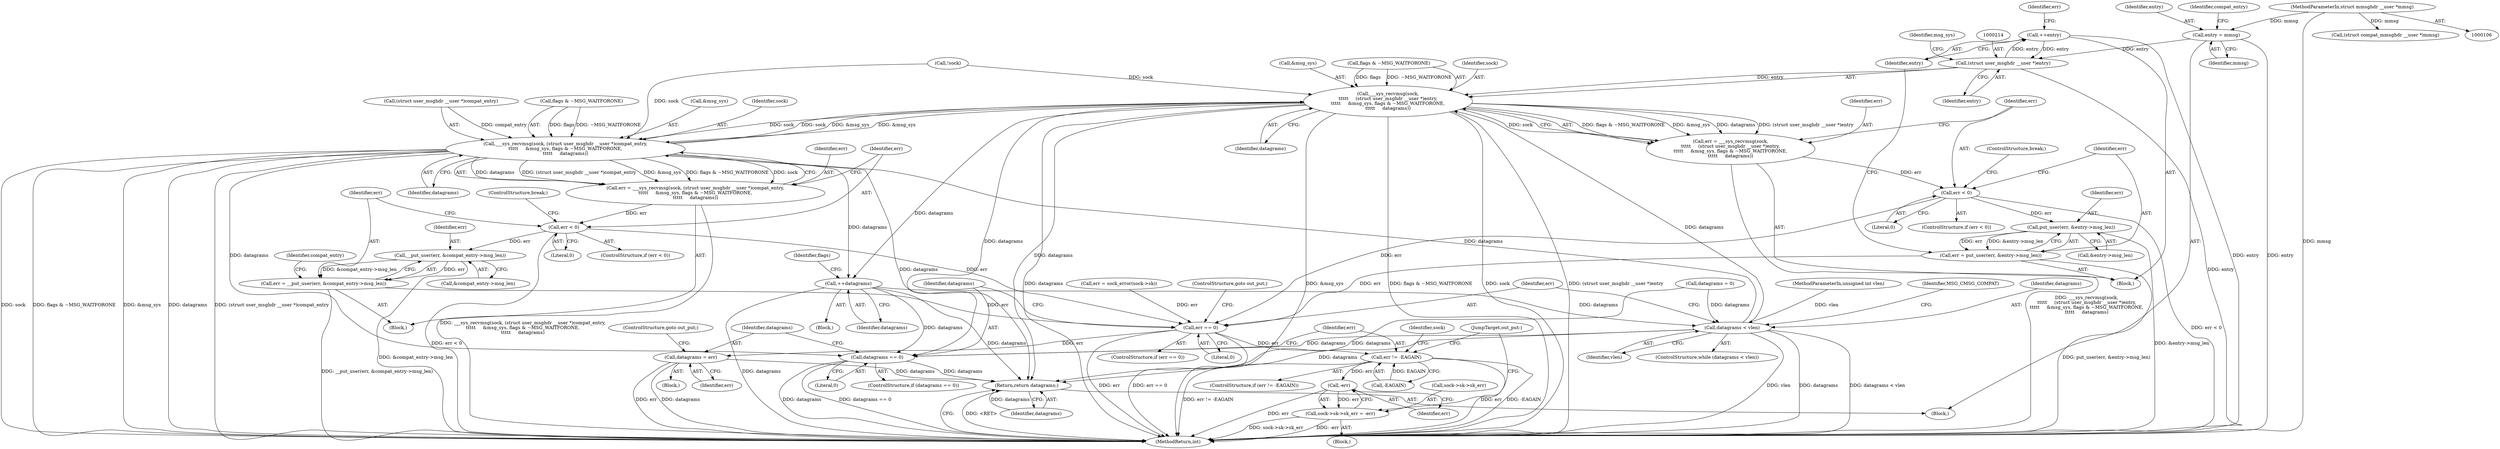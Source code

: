 digraph "0_linux_34b88a68f26a75e4fded796f1a49c40f82234b7d@pointer" {
"1000235" [label="(Call,++entry)"];
"1000213" [label="(Call,(struct user_msghdr __user *)entry)"];
"1000235" [label="(Call,++entry)"];
"1000161" [label="(Call,entry = mmsg)"];
"1000108" [label="(MethodParameterIn,struct mmsghdr __user *mmsg)"];
"1000211" [label="(Call,___sys_recvmsg(sock,\n\t\t\t\t\t     (struct user_msghdr __user *)entry,\n\t\t\t\t\t     &msg_sys, flags & ~MSG_WAITFORONE,\n\t\t\t\t\t     datagrams))"];
"1000181" [label="(Call,___sys_recvmsg(sock, (struct user_msghdr __user *)compat_entry,\n\t\t\t\t\t     &msg_sys, flags & ~MSG_WAITFORONE,\n\t\t\t\t\t     datagrams))"];
"1000179" [label="(Call,err = ___sys_recvmsg(sock, (struct user_msghdr __user *)compat_entry,\n\t\t\t\t\t     &msg_sys, flags & ~MSG_WAITFORONE,\n\t\t\t\t\t     datagrams))"];
"1000193" [label="(Call,err < 0)"];
"1000199" [label="(Call,__put_user(err, &compat_entry->msg_len))"];
"1000197" [label="(Call,err = __put_user(err, &compat_entry->msg_len))"];
"1000300" [label="(Call,err == 0)"];
"1000309" [label="(Call,datagrams = err)"];
"1000333" [label="(Return,return datagrams;)"];
"1000314" [label="(Call,err != -EAGAIN)"];
"1000325" [label="(Call,-err)"];
"1000319" [label="(Call,sock->sk->sk_err = -err)"];
"1000240" [label="(Call,++datagrams)"];
"1000170" [label="(Call,datagrams < vlen)"];
"1000305" [label="(Call,datagrams == 0)"];
"1000209" [label="(Call,err = ___sys_recvmsg(sock,\n\t\t\t\t\t     (struct user_msghdr __user *)entry,\n\t\t\t\t\t     &msg_sys, flags & ~MSG_WAITFORONE,\n\t\t\t\t\t     datagrams))"];
"1000223" [label="(Call,err < 0)"];
"1000229" [label="(Call,put_user(err, &entry->msg_len))"];
"1000227" [label="(Call,err = put_user(err, &entry->msg_len))"];
"1000227" [label="(Call,err = put_user(err, &entry->msg_len))"];
"1000224" [label="(Identifier,err)"];
"1000241" [label="(Identifier,datagrams)"];
"1000226" [label="(ControlStructure,break;)"];
"1000166" [label="(Call,(struct compat_mmsghdr __user *)mmsg)"];
"1000335" [label="(MethodReturn,int)"];
"1000183" [label="(Call,(struct user_msghdr __user *)compat_entry)"];
"1000201" [label="(Call,&compat_entry->msg_len)"];
"1000302" [label="(Literal,0)"];
"1000213" [label="(Call,(struct user_msghdr __user *)entry)"];
"1000301" [label="(Identifier,err)"];
"1000180" [label="(Identifier,err)"];
"1000312" [label="(ControlStructure,goto out_put;)"];
"1000109" [label="(MethodParameterIn,unsigned int vlen)"];
"1000325" [label="(Call,-err)"];
"1000225" [label="(Literal,0)"];
"1000308" [label="(Block,)"];
"1000188" [label="(Call,flags & ~MSG_WAITFORONE)"];
"1000172" [label="(Identifier,vlen)"];
"1000179" [label="(Call,err = ___sys_recvmsg(sock, (struct user_msghdr __user *)compat_entry,\n\t\t\t\t\t     &msg_sys, flags & ~MSG_WAITFORONE,\n\t\t\t\t\t     datagrams))"];
"1000322" [label="(Identifier,sock)"];
"1000181" [label="(Call,___sys_recvmsg(sock, (struct user_msghdr __user *)compat_entry,\n\t\t\t\t\t     &msg_sys, flags & ~MSG_WAITFORONE,\n\t\t\t\t\t     datagrams))"];
"1000316" [label="(Call,-EAGAIN)"];
"1000222" [label="(ControlStructure,if (err < 0))"];
"1000199" [label="(Call,__put_user(err, &compat_entry->msg_len))"];
"1000165" [label="(Identifier,compat_entry)"];
"1000209" [label="(Call,err = ___sys_recvmsg(sock,\n\t\t\t\t\t     (struct user_msghdr __user *)entry,\n\t\t\t\t\t     &msg_sys, flags & ~MSG_WAITFORONE,\n\t\t\t\t\t     datagrams))"];
"1000173" [label="(Block,)"];
"1000299" [label="(ControlStructure,if (err == 0))"];
"1000194" [label="(Identifier,err)"];
"1000152" [label="(Call,err = sock_error(sock->sk))"];
"1000212" [label="(Identifier,sock)"];
"1000333" [label="(Return,return datagrams;)"];
"1000230" [label="(Identifier,err)"];
"1000191" [label="(Identifier,datagrams)"];
"1000198" [label="(Identifier,err)"];
"1000162" [label="(Identifier,entry)"];
"1000217" [label="(Identifier,msg_sys)"];
"1000327" [label="(JumpTarget,out_put:)"];
"1000229" [label="(Call,put_user(err, &entry->msg_len))"];
"1000235" [label="(Call,++entry)"];
"1000306" [label="(Identifier,datagrams)"];
"1000326" [label="(Identifier,err)"];
"1000148" [label="(Call,!sock)"];
"1000228" [label="(Identifier,err)"];
"1000300" [label="(Call,err == 0)"];
"1000303" [label="(ControlStructure,goto out_put;)"];
"1000334" [label="(Identifier,datagrams)"];
"1000305" [label="(Call,datagrams == 0)"];
"1000216" [label="(Call,&msg_sys)"];
"1000169" [label="(ControlStructure,while (datagrams < vlen))"];
"1000161" [label="(Call,entry = mmsg)"];
"1000200" [label="(Identifier,err)"];
"1000186" [label="(Call,&msg_sys)"];
"1000309" [label="(Call,datagrams = err)"];
"1000195" [label="(Literal,0)"];
"1000314" [label="(Call,err != -EAGAIN)"];
"1000315" [label="(Identifier,err)"];
"1000211" [label="(Call,___sys_recvmsg(sock,\n\t\t\t\t\t     (struct user_msghdr __user *)entry,\n\t\t\t\t\t     &msg_sys, flags & ~MSG_WAITFORONE,\n\t\t\t\t\t     datagrams))"];
"1000240" [label="(Call,++datagrams)"];
"1000108" [label="(MethodParameterIn,struct mmsghdr __user *mmsg)"];
"1000197" [label="(Call,err = __put_user(err, &compat_entry->msg_len))"];
"1000318" [label="(Block,)"];
"1000244" [label="(Identifier,flags)"];
"1000176" [label="(Identifier,MSG_CMSG_COMPAT)"];
"1000170" [label="(Call,datagrams < vlen)"];
"1000112" [label="(Block,)"];
"1000196" [label="(ControlStructure,break;)"];
"1000163" [label="(Identifier,mmsg)"];
"1000238" [label="(Identifier,err)"];
"1000223" [label="(Call,err < 0)"];
"1000304" [label="(ControlStructure,if (datagrams == 0))"];
"1000193" [label="(Call,err < 0)"];
"1000320" [label="(Call,sock->sk->sk_err)"];
"1000192" [label="(ControlStructure,if (err < 0))"];
"1000218" [label="(Call,flags & ~MSG_WAITFORONE)"];
"1000313" [label="(ControlStructure,if (err != -EAGAIN))"];
"1000210" [label="(Identifier,err)"];
"1000182" [label="(Identifier,sock)"];
"1000171" [label="(Identifier,datagrams)"];
"1000311" [label="(Identifier,err)"];
"1000178" [label="(Block,)"];
"1000236" [label="(Identifier,entry)"];
"1000221" [label="(Identifier,datagrams)"];
"1000231" [label="(Call,&entry->msg_len)"];
"1000215" [label="(Identifier,entry)"];
"1000206" [label="(Identifier,compat_entry)"];
"1000319" [label="(Call,sock->sk->sk_err = -err)"];
"1000208" [label="(Block,)"];
"1000307" [label="(Literal,0)"];
"1000310" [label="(Identifier,datagrams)"];
"1000136" [label="(Call,datagrams = 0)"];
"1000235" -> "1000208"  [label="AST: "];
"1000235" -> "1000236"  [label="CFG: "];
"1000236" -> "1000235"  [label="AST: "];
"1000238" -> "1000235"  [label="CFG: "];
"1000235" -> "1000335"  [label="DDG: entry"];
"1000235" -> "1000213"  [label="DDG: entry"];
"1000213" -> "1000235"  [label="DDG: entry"];
"1000213" -> "1000211"  [label="AST: "];
"1000213" -> "1000215"  [label="CFG: "];
"1000214" -> "1000213"  [label="AST: "];
"1000215" -> "1000213"  [label="AST: "];
"1000217" -> "1000213"  [label="CFG: "];
"1000213" -> "1000335"  [label="DDG: entry"];
"1000213" -> "1000211"  [label="DDG: entry"];
"1000161" -> "1000213"  [label="DDG: entry"];
"1000161" -> "1000112"  [label="AST: "];
"1000161" -> "1000163"  [label="CFG: "];
"1000162" -> "1000161"  [label="AST: "];
"1000163" -> "1000161"  [label="AST: "];
"1000165" -> "1000161"  [label="CFG: "];
"1000161" -> "1000335"  [label="DDG: entry"];
"1000108" -> "1000161"  [label="DDG: mmsg"];
"1000108" -> "1000106"  [label="AST: "];
"1000108" -> "1000335"  [label="DDG: mmsg"];
"1000108" -> "1000166"  [label="DDG: mmsg"];
"1000211" -> "1000209"  [label="AST: "];
"1000211" -> "1000221"  [label="CFG: "];
"1000212" -> "1000211"  [label="AST: "];
"1000216" -> "1000211"  [label="AST: "];
"1000218" -> "1000211"  [label="AST: "];
"1000221" -> "1000211"  [label="AST: "];
"1000209" -> "1000211"  [label="CFG: "];
"1000211" -> "1000335"  [label="DDG: datagrams"];
"1000211" -> "1000335"  [label="DDG: &msg_sys"];
"1000211" -> "1000335"  [label="DDG: flags & ~MSG_WAITFORONE"];
"1000211" -> "1000335"  [label="DDG: sock"];
"1000211" -> "1000335"  [label="DDG: (struct user_msghdr __user *)entry"];
"1000211" -> "1000181"  [label="DDG: sock"];
"1000211" -> "1000181"  [label="DDG: &msg_sys"];
"1000211" -> "1000209"  [label="DDG: flags & ~MSG_WAITFORONE"];
"1000211" -> "1000209"  [label="DDG: &msg_sys"];
"1000211" -> "1000209"  [label="DDG: datagrams"];
"1000211" -> "1000209"  [label="DDG: (struct user_msghdr __user *)entry"];
"1000211" -> "1000209"  [label="DDG: sock"];
"1000181" -> "1000211"  [label="DDG: sock"];
"1000181" -> "1000211"  [label="DDG: &msg_sys"];
"1000148" -> "1000211"  [label="DDG: sock"];
"1000218" -> "1000211"  [label="DDG: flags"];
"1000218" -> "1000211"  [label="DDG: ~MSG_WAITFORONE"];
"1000170" -> "1000211"  [label="DDG: datagrams"];
"1000211" -> "1000240"  [label="DDG: datagrams"];
"1000211" -> "1000305"  [label="DDG: datagrams"];
"1000211" -> "1000333"  [label="DDG: datagrams"];
"1000181" -> "1000179"  [label="AST: "];
"1000181" -> "1000191"  [label="CFG: "];
"1000182" -> "1000181"  [label="AST: "];
"1000183" -> "1000181"  [label="AST: "];
"1000186" -> "1000181"  [label="AST: "];
"1000188" -> "1000181"  [label="AST: "];
"1000191" -> "1000181"  [label="AST: "];
"1000179" -> "1000181"  [label="CFG: "];
"1000181" -> "1000335"  [label="DDG: sock"];
"1000181" -> "1000335"  [label="DDG: flags & ~MSG_WAITFORONE"];
"1000181" -> "1000335"  [label="DDG: &msg_sys"];
"1000181" -> "1000335"  [label="DDG: datagrams"];
"1000181" -> "1000335"  [label="DDG: (struct user_msghdr __user *)compat_entry"];
"1000181" -> "1000179"  [label="DDG: datagrams"];
"1000181" -> "1000179"  [label="DDG: (struct user_msghdr __user *)compat_entry"];
"1000181" -> "1000179"  [label="DDG: &msg_sys"];
"1000181" -> "1000179"  [label="DDG: flags & ~MSG_WAITFORONE"];
"1000181" -> "1000179"  [label="DDG: sock"];
"1000148" -> "1000181"  [label="DDG: sock"];
"1000183" -> "1000181"  [label="DDG: compat_entry"];
"1000188" -> "1000181"  [label="DDG: flags"];
"1000188" -> "1000181"  [label="DDG: ~MSG_WAITFORONE"];
"1000170" -> "1000181"  [label="DDG: datagrams"];
"1000181" -> "1000240"  [label="DDG: datagrams"];
"1000181" -> "1000305"  [label="DDG: datagrams"];
"1000181" -> "1000333"  [label="DDG: datagrams"];
"1000179" -> "1000178"  [label="AST: "];
"1000180" -> "1000179"  [label="AST: "];
"1000194" -> "1000179"  [label="CFG: "];
"1000179" -> "1000335"  [label="DDG: ___sys_recvmsg(sock, (struct user_msghdr __user *)compat_entry,\n\t\t\t\t\t     &msg_sys, flags & ~MSG_WAITFORONE,\n\t\t\t\t\t     datagrams)"];
"1000179" -> "1000193"  [label="DDG: err"];
"1000193" -> "1000192"  [label="AST: "];
"1000193" -> "1000195"  [label="CFG: "];
"1000194" -> "1000193"  [label="AST: "];
"1000195" -> "1000193"  [label="AST: "];
"1000196" -> "1000193"  [label="CFG: "];
"1000198" -> "1000193"  [label="CFG: "];
"1000193" -> "1000335"  [label="DDG: err < 0"];
"1000193" -> "1000199"  [label="DDG: err"];
"1000193" -> "1000300"  [label="DDG: err"];
"1000199" -> "1000197"  [label="AST: "];
"1000199" -> "1000201"  [label="CFG: "];
"1000200" -> "1000199"  [label="AST: "];
"1000201" -> "1000199"  [label="AST: "];
"1000197" -> "1000199"  [label="CFG: "];
"1000199" -> "1000335"  [label="DDG: &compat_entry->msg_len"];
"1000199" -> "1000197"  [label="DDG: err"];
"1000199" -> "1000197"  [label="DDG: &compat_entry->msg_len"];
"1000197" -> "1000178"  [label="AST: "];
"1000198" -> "1000197"  [label="AST: "];
"1000206" -> "1000197"  [label="CFG: "];
"1000197" -> "1000335"  [label="DDG: __put_user(err, &compat_entry->msg_len)"];
"1000197" -> "1000300"  [label="DDG: err"];
"1000300" -> "1000299"  [label="AST: "];
"1000300" -> "1000302"  [label="CFG: "];
"1000301" -> "1000300"  [label="AST: "];
"1000302" -> "1000300"  [label="AST: "];
"1000303" -> "1000300"  [label="CFG: "];
"1000306" -> "1000300"  [label="CFG: "];
"1000300" -> "1000335"  [label="DDG: err == 0"];
"1000300" -> "1000335"  [label="DDG: err"];
"1000227" -> "1000300"  [label="DDG: err"];
"1000152" -> "1000300"  [label="DDG: err"];
"1000223" -> "1000300"  [label="DDG: err"];
"1000300" -> "1000309"  [label="DDG: err"];
"1000300" -> "1000314"  [label="DDG: err"];
"1000309" -> "1000308"  [label="AST: "];
"1000309" -> "1000311"  [label="CFG: "];
"1000310" -> "1000309"  [label="AST: "];
"1000311" -> "1000309"  [label="AST: "];
"1000312" -> "1000309"  [label="CFG: "];
"1000309" -> "1000335"  [label="DDG: datagrams"];
"1000309" -> "1000335"  [label="DDG: err"];
"1000309" -> "1000333"  [label="DDG: datagrams"];
"1000333" -> "1000112"  [label="AST: "];
"1000333" -> "1000334"  [label="CFG: "];
"1000334" -> "1000333"  [label="AST: "];
"1000335" -> "1000333"  [label="CFG: "];
"1000333" -> "1000335"  [label="DDG: <RET>"];
"1000334" -> "1000333"  [label="DDG: datagrams"];
"1000305" -> "1000333"  [label="DDG: datagrams"];
"1000170" -> "1000333"  [label="DDG: datagrams"];
"1000240" -> "1000333"  [label="DDG: datagrams"];
"1000136" -> "1000333"  [label="DDG: datagrams"];
"1000314" -> "1000313"  [label="AST: "];
"1000314" -> "1000316"  [label="CFG: "];
"1000315" -> "1000314"  [label="AST: "];
"1000316" -> "1000314"  [label="AST: "];
"1000322" -> "1000314"  [label="CFG: "];
"1000327" -> "1000314"  [label="CFG: "];
"1000314" -> "1000335"  [label="DDG: err"];
"1000314" -> "1000335"  [label="DDG: -EAGAIN"];
"1000314" -> "1000335"  [label="DDG: err != -EAGAIN"];
"1000316" -> "1000314"  [label="DDG: EAGAIN"];
"1000314" -> "1000325"  [label="DDG: err"];
"1000325" -> "1000319"  [label="AST: "];
"1000325" -> "1000326"  [label="CFG: "];
"1000326" -> "1000325"  [label="AST: "];
"1000319" -> "1000325"  [label="CFG: "];
"1000325" -> "1000335"  [label="DDG: err"];
"1000325" -> "1000319"  [label="DDG: err"];
"1000319" -> "1000318"  [label="AST: "];
"1000320" -> "1000319"  [label="AST: "];
"1000327" -> "1000319"  [label="CFG: "];
"1000319" -> "1000335"  [label="DDG: -err"];
"1000319" -> "1000335"  [label="DDG: sock->sk->sk_err"];
"1000240" -> "1000173"  [label="AST: "];
"1000240" -> "1000241"  [label="CFG: "];
"1000241" -> "1000240"  [label="AST: "];
"1000244" -> "1000240"  [label="CFG: "];
"1000240" -> "1000335"  [label="DDG: datagrams"];
"1000240" -> "1000170"  [label="DDG: datagrams"];
"1000240" -> "1000305"  [label="DDG: datagrams"];
"1000170" -> "1000169"  [label="AST: "];
"1000170" -> "1000172"  [label="CFG: "];
"1000171" -> "1000170"  [label="AST: "];
"1000172" -> "1000170"  [label="AST: "];
"1000176" -> "1000170"  [label="CFG: "];
"1000301" -> "1000170"  [label="CFG: "];
"1000170" -> "1000335"  [label="DDG: vlen"];
"1000170" -> "1000335"  [label="DDG: datagrams"];
"1000170" -> "1000335"  [label="DDG: datagrams < vlen"];
"1000136" -> "1000170"  [label="DDG: datagrams"];
"1000109" -> "1000170"  [label="DDG: vlen"];
"1000170" -> "1000305"  [label="DDG: datagrams"];
"1000305" -> "1000304"  [label="AST: "];
"1000305" -> "1000307"  [label="CFG: "];
"1000306" -> "1000305"  [label="AST: "];
"1000307" -> "1000305"  [label="AST: "];
"1000310" -> "1000305"  [label="CFG: "];
"1000315" -> "1000305"  [label="CFG: "];
"1000305" -> "1000335"  [label="DDG: datagrams == 0"];
"1000305" -> "1000335"  [label="DDG: datagrams"];
"1000209" -> "1000208"  [label="AST: "];
"1000210" -> "1000209"  [label="AST: "];
"1000224" -> "1000209"  [label="CFG: "];
"1000209" -> "1000335"  [label="DDG: ___sys_recvmsg(sock,\n\t\t\t\t\t     (struct user_msghdr __user *)entry,\n\t\t\t\t\t     &msg_sys, flags & ~MSG_WAITFORONE,\n\t\t\t\t\t     datagrams)"];
"1000209" -> "1000223"  [label="DDG: err"];
"1000223" -> "1000222"  [label="AST: "];
"1000223" -> "1000225"  [label="CFG: "];
"1000224" -> "1000223"  [label="AST: "];
"1000225" -> "1000223"  [label="AST: "];
"1000226" -> "1000223"  [label="CFG: "];
"1000228" -> "1000223"  [label="CFG: "];
"1000223" -> "1000335"  [label="DDG: err < 0"];
"1000223" -> "1000229"  [label="DDG: err"];
"1000229" -> "1000227"  [label="AST: "];
"1000229" -> "1000231"  [label="CFG: "];
"1000230" -> "1000229"  [label="AST: "];
"1000231" -> "1000229"  [label="AST: "];
"1000227" -> "1000229"  [label="CFG: "];
"1000229" -> "1000335"  [label="DDG: &entry->msg_len"];
"1000229" -> "1000227"  [label="DDG: err"];
"1000229" -> "1000227"  [label="DDG: &entry->msg_len"];
"1000227" -> "1000208"  [label="AST: "];
"1000228" -> "1000227"  [label="AST: "];
"1000236" -> "1000227"  [label="CFG: "];
"1000227" -> "1000335"  [label="DDG: put_user(err, &entry->msg_len)"];
}
